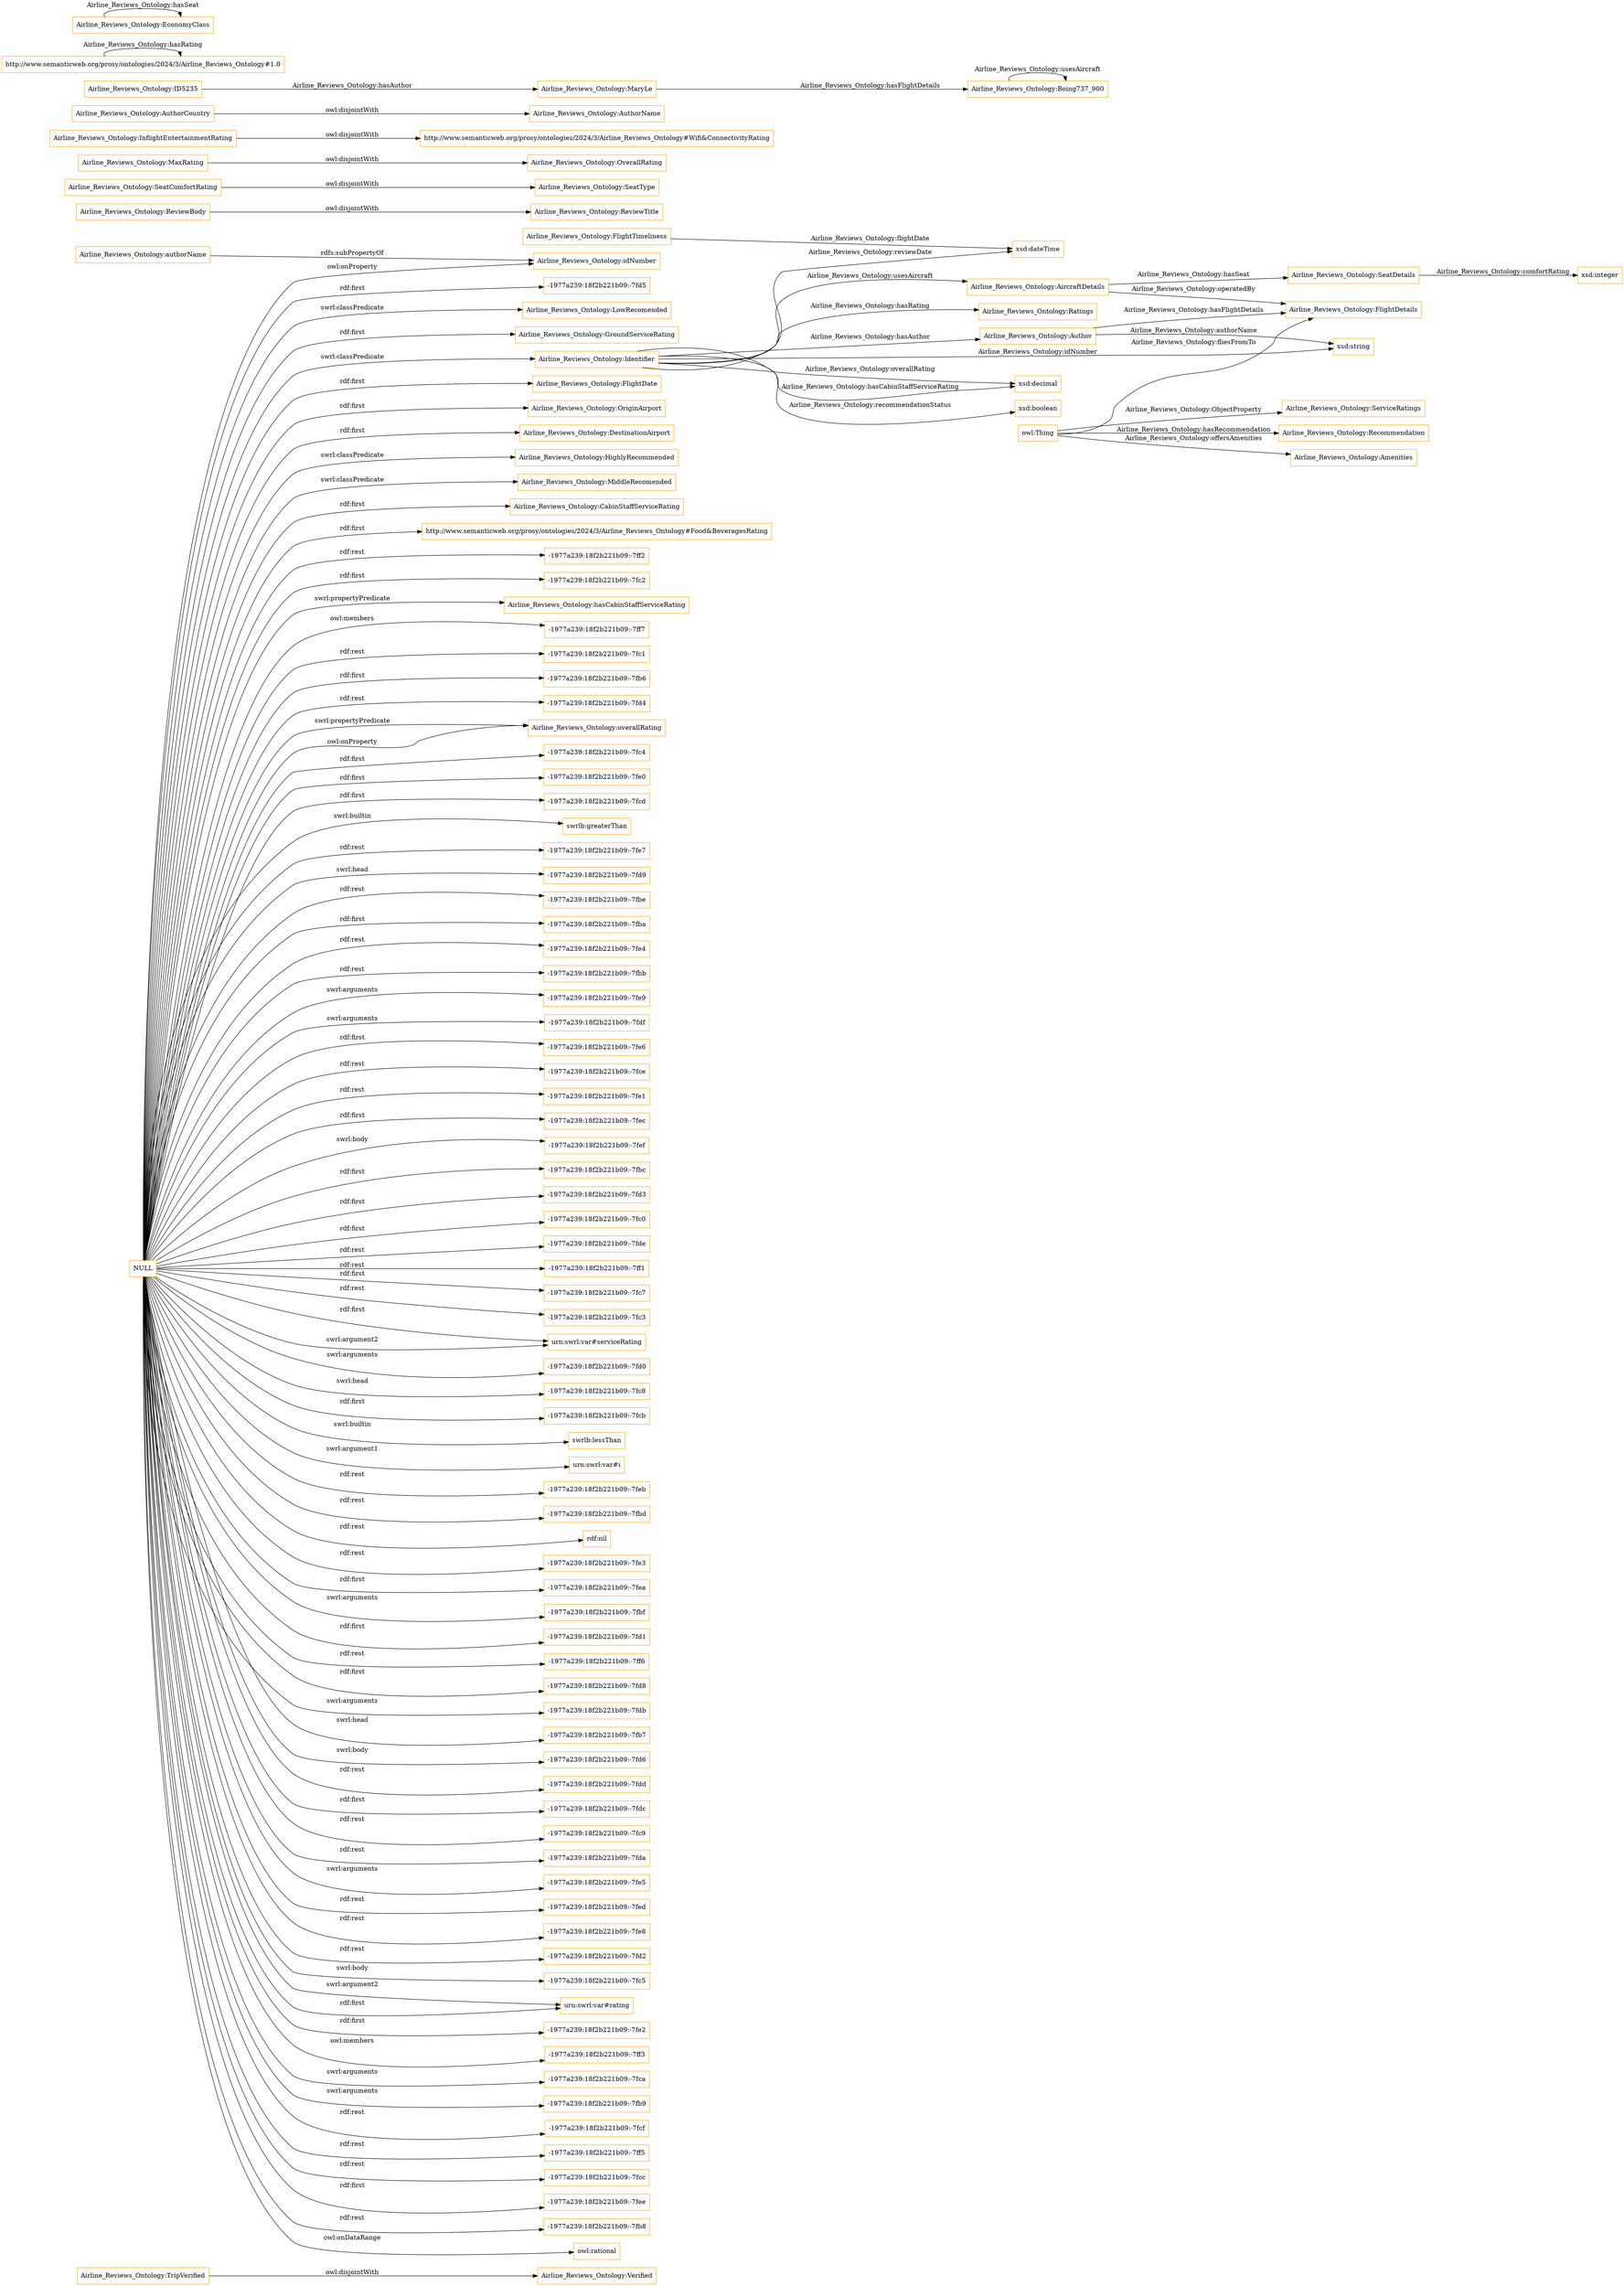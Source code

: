 digraph ar2dtool_diagram { 
rankdir=LR;
size="1501"
node [shape = rectangle, color="orange"]; "Airline_Reviews_Ontology:Verified" "Airline_Reviews_Ontology:LowRecomended" "Airline_Reviews_Ontology:ReviewBody" "Airline_Reviews_Ontology:GroundServiceRating" "Airline_Reviews_Ontology:FlightDate" "Airline_Reviews_Ontology:FlightDetails" "Airline_Reviews_Ontology:ServiceRatings" "Airline_Reviews_Ontology:SeatDetails" "Airline_Reviews_Ontology:OriginAirport" "Airline_Reviews_Ontology:SeatComfortRating" "Airline_Reviews_Ontology:OverallRating" "Airline_Reviews_Ontology:SeatType" "Airline_Reviews_Ontology:FlightTimeliness" "http://www.semanticweb.org/prosy/ontologies/2024/3/Airline_Reviews_Ontology#Wifi&ConnectivityRating" "Airline_Reviews_Ontology:Identifier" "Airline_Reviews_Ontology:DestinationAirport" "Airline_Reviews_Ontology:HighlyRecommended" "Airline_Reviews_Ontology:Recommendation" "Airline_Reviews_Ontology:ReviewTitle" "Airline_Reviews_Ontology:Amenities" "Airline_Reviews_Ontology:Ratings" "Airline_Reviews_Ontology:MiddleRecomended" "Airline_Reviews_Ontology:CabinStaffServiceRating" "Airline_Reviews_Ontology:MaxRating" "Airline_Reviews_Ontology:Author" "Airline_Reviews_Ontology:InflightEntertainmentRating" "Airline_Reviews_Ontology:TripVerified" "Airline_Reviews_Ontology:AircraftDetails" "Airline_Reviews_Ontology:AuthorCountry" "Airline_Reviews_Ontology:AuthorName" "http://www.semanticweb.org/prosy/ontologies/2024/3/Airline_Reviews_Ontology#Food&BeveragesRating" ; /*classes style*/
	"NULL" -> "-1977a239:18f2b221b09:-7ff2" [ label = "rdf:rest" ];
	"NULL" -> "Airline_Reviews_Ontology:DestinationAirport" [ label = "rdf:first" ];
	"NULL" -> "-1977a239:18f2b221b09:-7fc2" [ label = "rdf:first" ];
	"NULL" -> "Airline_Reviews_Ontology:hasCabinStaffServiceRating" [ label = "swrl:propertyPredicate" ];
	"NULL" -> "-1977a239:18f2b221b09:-7ff7" [ label = "owl:members" ];
	"NULL" -> "-1977a239:18f2b221b09:-7fc1" [ label = "rdf:rest" ];
	"NULL" -> "-1977a239:18f2b221b09:-7fb6" [ label = "rdf:first" ];
	"NULL" -> "-1977a239:18f2b221b09:-7fd4" [ label = "rdf:rest" ];
	"NULL" -> "Airline_Reviews_Ontology:overallRating" [ label = "swrl:propertyPredicate" ];
	"NULL" -> "-1977a239:18f2b221b09:-7fc4" [ label = "rdf:first" ];
	"NULL" -> "Airline_Reviews_Ontology:CabinStaffServiceRating" [ label = "rdf:first" ];
	"NULL" -> "-1977a239:18f2b221b09:-7fe0" [ label = "rdf:first" ];
	"NULL" -> "-1977a239:18f2b221b09:-7fcd" [ label = "rdf:first" ];
	"NULL" -> "swrlb:greaterThan" [ label = "swrl:builtin" ];
	"NULL" -> "-1977a239:18f2b221b09:-7fe7" [ label = "rdf:rest" ];
	"NULL" -> "-1977a239:18f2b221b09:-7fd9" [ label = "swrl:head" ];
	"NULL" -> "-1977a239:18f2b221b09:-7fbe" [ label = "rdf:rest" ];
	"NULL" -> "-1977a239:18f2b221b09:-7fba" [ label = "rdf:first" ];
	"NULL" -> "-1977a239:18f2b221b09:-7fe4" [ label = "rdf:rest" ];
	"NULL" -> "-1977a239:18f2b221b09:-7fbb" [ label = "rdf:rest" ];
	"NULL" -> "-1977a239:18f2b221b09:-7fe9" [ label = "swrl:arguments" ];
	"NULL" -> "Airline_Reviews_Ontology:OriginAirport" [ label = "rdf:first" ];
	"NULL" -> "-1977a239:18f2b221b09:-7fdf" [ label = "swrl:arguments" ];
	"NULL" -> "-1977a239:18f2b221b09:-7fe6" [ label = "rdf:first" ];
	"NULL" -> "-1977a239:18f2b221b09:-7fce" [ label = "rdf:rest" ];
	"NULL" -> "-1977a239:18f2b221b09:-7fe1" [ label = "rdf:rest" ];
	"NULL" -> "-1977a239:18f2b221b09:-7fec" [ label = "rdf:first" ];
	"NULL" -> "-1977a239:18f2b221b09:-7fef" [ label = "swrl:body" ];
	"NULL" -> "-1977a239:18f2b221b09:-7fbc" [ label = "rdf:first" ];
	"NULL" -> "-1977a239:18f2b221b09:-7fd3" [ label = "rdf:first" ];
	"NULL" -> "http://www.semanticweb.org/prosy/ontologies/2024/3/Airline_Reviews_Ontology#Food&BeveragesRating" [ label = "rdf:first" ];
	"NULL" -> "-1977a239:18f2b221b09:-7fc0" [ label = "rdf:first" ];
	"NULL" -> "Airline_Reviews_Ontology:HighlyRecommended" [ label = "swrl:classPredicate" ];
	"NULL" -> "-1977a239:18f2b221b09:-7fde" [ label = "rdf:rest" ];
	"NULL" -> "-1977a239:18f2b221b09:-7ff1" [ label = "rdf:rest" ];
	"NULL" -> "Airline_Reviews_Ontology:MiddleRecomended" [ label = "swrl:classPredicate" ];
	"NULL" -> "-1977a239:18f2b221b09:-7fc7" [ label = "rdf:first" ];
	"NULL" -> "-1977a239:18f2b221b09:-7fc3" [ label = "rdf:rest" ];
	"NULL" -> "urn:swrl:var#serviceRating" [ label = "swrl:argument2" ];
	"NULL" -> "Airline_Reviews_Ontology:overallRating" [ label = "owl:onProperty" ];
	"NULL" -> "-1977a239:18f2b221b09:-7fd0" [ label = "swrl:arguments" ];
	"NULL" -> "-1977a239:18f2b221b09:-7fc8" [ label = "swrl:head" ];
	"NULL" -> "-1977a239:18f2b221b09:-7fcb" [ label = "rdf:first" ];
	"NULL" -> "swrlb:lessThan" [ label = "swrl:builtin" ];
	"NULL" -> "urn:swrl:var#i" [ label = "swrl:argument1" ];
	"NULL" -> "-1977a239:18f2b221b09:-7feb" [ label = "rdf:rest" ];
	"NULL" -> "-1977a239:18f2b221b09:-7fbd" [ label = "rdf:rest" ];
	"NULL" -> "rdf:nil" [ label = "rdf:rest" ];
	"NULL" -> "-1977a239:18f2b221b09:-7fe3" [ label = "rdf:rest" ];
	"NULL" -> "-1977a239:18f2b221b09:-7fea" [ label = "rdf:first" ];
	"NULL" -> "-1977a239:18f2b221b09:-7fbf" [ label = "swrl:arguments" ];
	"NULL" -> "-1977a239:18f2b221b09:-7fd1" [ label = "rdf:first" ];
	"NULL" -> "-1977a239:18f2b221b09:-7ff6" [ label = "rdf:rest" ];
	"NULL" -> "-1977a239:18f2b221b09:-7fd8" [ label = "rdf:first" ];
	"NULL" -> "Airline_Reviews_Ontology:FlightDate" [ label = "rdf:first" ];
	"NULL" -> "-1977a239:18f2b221b09:-7fdb" [ label = "swrl:arguments" ];
	"NULL" -> "-1977a239:18f2b221b09:-7fb7" [ label = "swrl:head" ];
	"NULL" -> "-1977a239:18f2b221b09:-7fd6" [ label = "swrl:body" ];
	"NULL" -> "-1977a239:18f2b221b09:-7fdd" [ label = "rdf:rest" ];
	"NULL" -> "-1977a239:18f2b221b09:-7fdc" [ label = "rdf:first" ];
	"NULL" -> "-1977a239:18f2b221b09:-7fc9" [ label = "rdf:rest" ];
	"NULL" -> "-1977a239:18f2b221b09:-7fda" [ label = "rdf:rest" ];
	"NULL" -> "-1977a239:18f2b221b09:-7fe5" [ label = "swrl:arguments" ];
	"NULL" -> "-1977a239:18f2b221b09:-7fed" [ label = "rdf:rest" ];
	"NULL" -> "-1977a239:18f2b221b09:-7fe8" [ label = "rdf:rest" ];
	"NULL" -> "Airline_Reviews_Ontology:LowRecomended" [ label = "swrl:classPredicate" ];
	"NULL" -> "-1977a239:18f2b221b09:-7fd2" [ label = "rdf:rest" ];
	"NULL" -> "-1977a239:18f2b221b09:-7fc5" [ label = "swrl:body" ];
	"NULL" -> "urn:swrl:var#rating" [ label = "rdf:first" ];
	"NULL" -> "-1977a239:18f2b221b09:-7fe2" [ label = "rdf:first" ];
	"NULL" -> "-1977a239:18f2b221b09:-7ff3" [ label = "owl:members" ];
	"NULL" -> "-1977a239:18f2b221b09:-7fca" [ label = "swrl:arguments" ];
	"NULL" -> "Airline_Reviews_Ontology:GroundServiceRating" [ label = "rdf:first" ];
	"NULL" -> "-1977a239:18f2b221b09:-7fb9" [ label = "swrl:arguments" ];
	"NULL" -> "urn:swrl:var#rating" [ label = "swrl:argument2" ];
	"NULL" -> "-1977a239:18f2b221b09:-7fcf" [ label = "rdf:rest" ];
	"NULL" -> "Airline_Reviews_Ontology:Identifier" [ label = "swrl:classPredicate" ];
	"NULL" -> "urn:swrl:var#serviceRating" [ label = "rdf:first" ];
	"NULL" -> "-1977a239:18f2b221b09:-7ff5" [ label = "rdf:rest" ];
	"NULL" -> "-1977a239:18f2b221b09:-7fcc" [ label = "rdf:rest" ];
	"NULL" -> "-1977a239:18f2b221b09:-7fee" [ label = "rdf:first" ];
	"NULL" -> "-1977a239:18f2b221b09:-7fb8" [ label = "rdf:rest" ];
	"NULL" -> "owl:rational" [ label = "owl:onDataRange" ];
	"NULL" -> "Airline_Reviews_Ontology:idNumber" [ label = "owl:onProperty" ];
	"NULL" -> "-1977a239:18f2b221b09:-7fd5" [ label = "rdf:first" ];
	"Airline_Reviews_Ontology:ReviewBody" -> "Airline_Reviews_Ontology:ReviewTitle" [ label = "owl:disjointWith" ];
	"Airline_Reviews_Ontology:SeatComfortRating" -> "Airline_Reviews_Ontology:SeatType" [ label = "owl:disjointWith" ];
	"Airline_Reviews_Ontology:Boing737_900" -> "Airline_Reviews_Ontology:Boing737_900" [ label = "Airline_Reviews_Ontology:usesAircraft" ];
	"Airline_Reviews_Ontology:authorName" -> "Airline_Reviews_Ontology:idNumber" [ label = "rdfs:subPropertyOf" ];
	"Airline_Reviews_Ontology:AuthorCountry" -> "Airline_Reviews_Ontology:AuthorName" [ label = "owl:disjointWith" ];
	"Airline_Reviews_Ontology:ID5235" -> "Airline_Reviews_Ontology:MaryLe" [ label = "Airline_Reviews_Ontology:hasAuthor" ];
	"Airline_Reviews_Ontology:TripVerified" -> "Airline_Reviews_Ontology:Verified" [ label = "owl:disjointWith" ];
	"Airline_Reviews_Ontology:MaxRating" -> "Airline_Reviews_Ontology:OverallRating" [ label = "owl:disjointWith" ];
	"http://www.semanticweb.org/prosy/ontologies/2024/3/Airline_Reviews_Ontology#1.0" -> "http://www.semanticweb.org/prosy/ontologies/2024/3/Airline_Reviews_Ontology#1.0" [ label = "Airline_Reviews_Ontology:hasRating" ];
	"Airline_Reviews_Ontology:MaryLe" -> "Airline_Reviews_Ontology:Boing737_900" [ label = "Airline_Reviews_Ontology:hasFlightDetails" ];
	"Airline_Reviews_Ontology:EconomyClass" -> "Airline_Reviews_Ontology:EconomyClass" [ label = "Airline_Reviews_Ontology:hasSeat" ];
	"Airline_Reviews_Ontology:InflightEntertainmentRating" -> "http://www.semanticweb.org/prosy/ontologies/2024/3/Airline_Reviews_Ontology#Wifi&ConnectivityRating" [ label = "owl:disjointWith" ];
	"Airline_Reviews_Ontology:AircraftDetails" -> "Airline_Reviews_Ontology:SeatDetails" [ label = "Airline_Reviews_Ontology:hasSeat" ];
	"Airline_Reviews_Ontology:Identifier" -> "xsd:boolean" [ label = "Airline_Reviews_Ontology:recommendationStatus" ];
	"Airline_Reviews_Ontology:FlightTimeliness" -> "xsd:dateTime" [ label = "Airline_Reviews_Ontology:flightDate" ];
	"Airline_Reviews_Ontology:Identifier" -> "xsd:string" [ label = "Airline_Reviews_Ontology:idNumber" ];
	"Airline_Reviews_Ontology:Identifier" -> "xsd:decimal" [ label = "Airline_Reviews_Ontology:overallRating" ];
	"Airline_Reviews_Ontology:Identifier" -> "xsd:dateTime" [ label = "Airline_Reviews_Ontology:reviewDate" ];
	"owl:Thing" -> "Airline_Reviews_Ontology:Recommendation" [ label = "Airline_Reviews_Ontology:hasRecommendation" ];
	"Airline_Reviews_Ontology:Author" -> "xsd:string" [ label = "Airline_Reviews_Ontology:authorName" ];
	"owl:Thing" -> "Airline_Reviews_Ontology:Amenities" [ label = "Airline_Reviews_Ontology:offersAmenities" ];
	"owl:Thing" -> "Airline_Reviews_Ontology:FlightDetails" [ label = "Airline_Reviews_Ontology:fliesFromTo" ];
	"Airline_Reviews_Ontology:Author" -> "Airline_Reviews_Ontology:FlightDetails" [ label = "Airline_Reviews_Ontology:hasFlightDetails" ];
	"Airline_Reviews_Ontology:Identifier" -> "Airline_Reviews_Ontology:Author" [ label = "Airline_Reviews_Ontology:hasAuthor" ];
	"Airline_Reviews_Ontology:AircraftDetails" -> "Airline_Reviews_Ontology:FlightDetails" [ label = "Airline_Reviews_Ontology:operatedBy" ];
	"Airline_Reviews_Ontology:Identifier" -> "Airline_Reviews_Ontology:AircraftDetails" [ label = "Airline_Reviews_Ontology:usesAircraft" ];
	"Airline_Reviews_Ontology:SeatDetails" -> "xsd:integer" [ label = "Airline_Reviews_Ontology:comfortRating" ];
	"Airline_Reviews_Ontology:Identifier" -> "xsd:decimal" [ label = "Airline_Reviews_Ontology:hasCabinStaffServiceRating" ];
	"owl:Thing" -> "Airline_Reviews_Ontology:ServiceRatings" [ label = "Airline_Reviews_Ontology:ObjectProperty" ];
	"Airline_Reviews_Ontology:Identifier" -> "Airline_Reviews_Ontology:Ratings" [ label = "Airline_Reviews_Ontology:hasRating" ];

}
